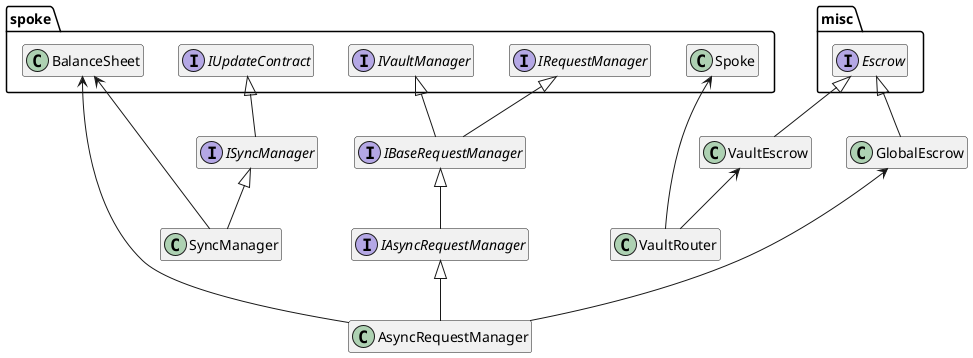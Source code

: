 @startuml
hide empty members

package misc {
    interface Escrow
}

package spoke {
    class Spoke
    class BalanceSheet
    interface IUpdateContract
    interface IVaultManager
    interface IRequestManager
}

interface IBaseRequestManager

interface IAsyncRequestManager
interface ISyncManager

class GlobalEscrow
class VaultEscrow

IBaseRequestManager -up-|> IRequestManager
IBaseRequestManager -up-|> IVaultManager

IAsyncRequestManager -up-|> IBaseRequestManager
ISyncManager -up-|> IUpdateContract

GlobalEscrow -up-|> Escrow
VaultEscrow -up-|> Escrow

AsyncRequestManager -up--> GlobalEscrow
AsyncRequestManager -up--> BalanceSheet
AsyncRequestManager -up-|> IAsyncRequestManager

SyncManager -up-|> ISyncManager
SyncManager -up--> BalanceSheet

VaultRouter -up-> VaultEscrow
VaultRouter -up-> Spoke

@enduml
